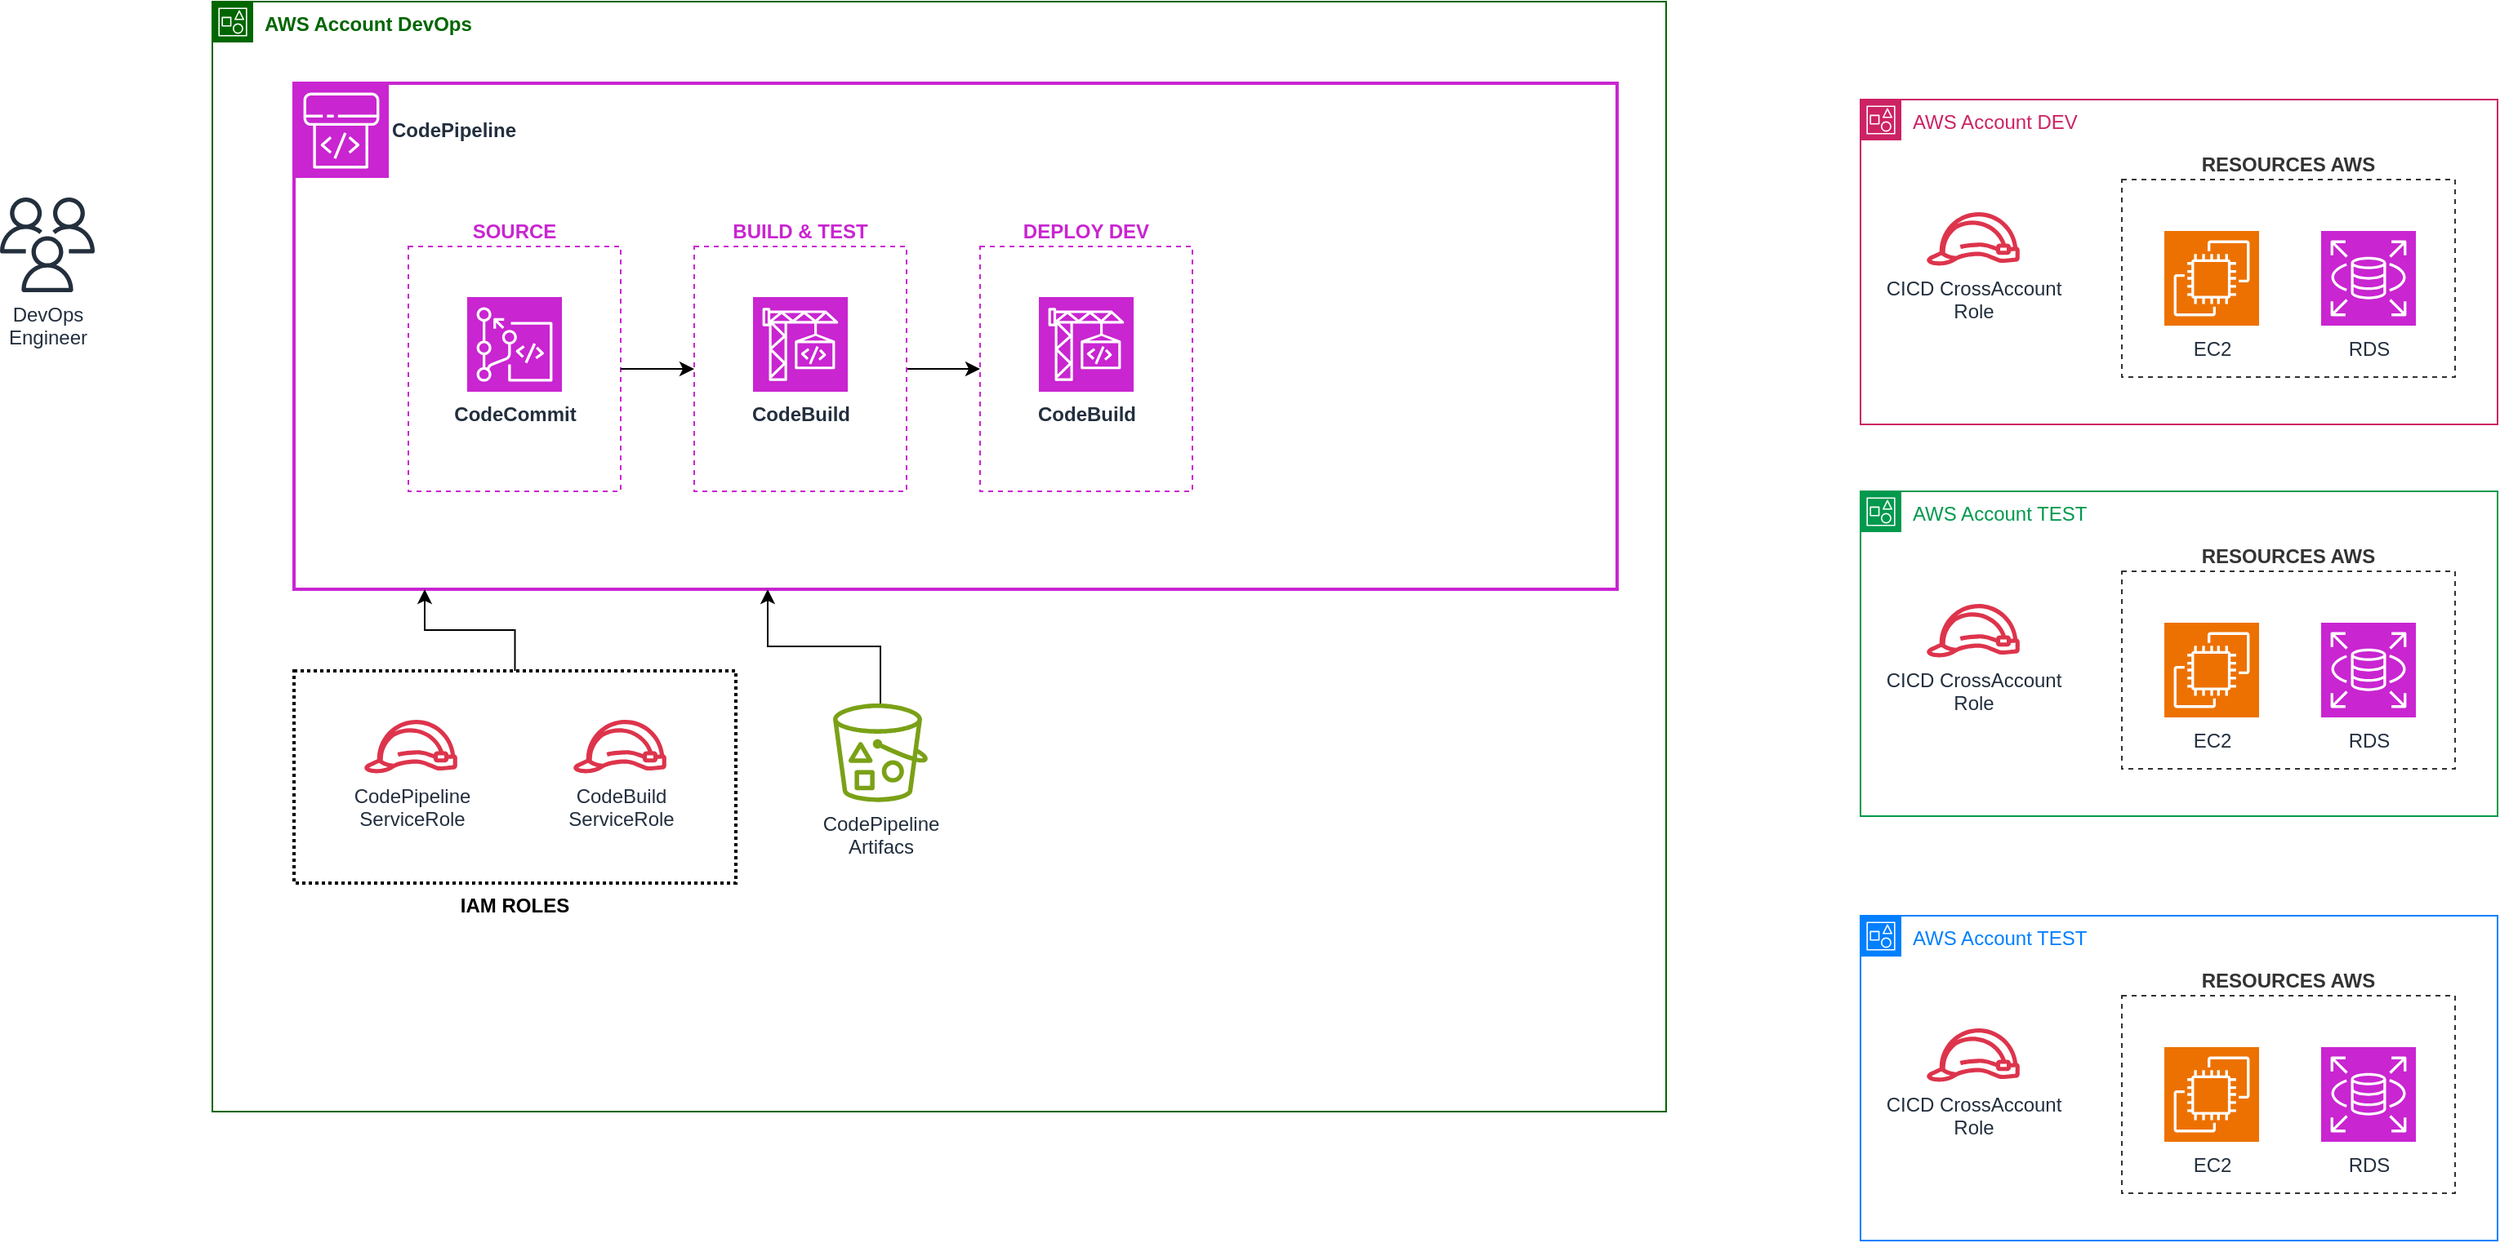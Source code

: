 <mxfile version="22.1.7" type="github">
  <diagram id="Ht1M8jgEwFfnCIfOTk4-" name="Page-1">
    <mxGraphModel dx="1272" dy="753" grid="0" gridSize="10" guides="1" tooltips="1" connect="1" arrows="1" fold="1" page="1" pageScale="1" pageWidth="1169" pageHeight="827" math="0" shadow="0">
      <root>
        <mxCell id="0" />
        <mxCell id="1" parent="0" />
        <mxCell id="bBEaQ5eF0XYPvnPeb59N-3" value="&lt;font color=&quot;#006600&quot;&gt;AWS Account DevOps&lt;/font&gt;" style="points=[[0,0],[0.25,0],[0.5,0],[0.75,0],[1,0],[1,0.25],[1,0.5],[1,0.75],[1,1],[0.75,1],[0.5,1],[0.25,1],[0,1],[0,0.75],[0,0.5],[0,0.25]];outlineConnect=0;gradientColor=none;html=1;whiteSpace=wrap;fontSize=12;fontStyle=1;container=1;pointerEvents=0;collapsible=0;recursiveResize=0;shape=mxgraph.aws4.group;grIcon=mxgraph.aws4.group_account;strokeColor=#006600;fillColor=none;verticalAlign=top;align=left;spacingLeft=30;fontColor=#CD2264;dashed=0;" vertex="1" parent="1">
          <mxGeometry x="160" y="370" width="890" height="680" as="geometry" />
        </mxCell>
        <mxCell id="bBEaQ5eF0XYPvnPeb59N-15" value="" style="rounded=1;arcSize=0;fillColor=none;gradientColor=none;strokeWidth=2;strokeColor=#C925D1;" vertex="1" parent="bBEaQ5eF0XYPvnPeb59N-3">
          <mxGeometry x="50" y="50" width="810" height="310" as="geometry" />
        </mxCell>
        <mxCell id="bBEaQ5eF0XYPvnPeb59N-22" value="CodePipeline" style="sketch=0;points=[[0,0,0],[0.25,0,0],[0.5,0,0],[0.75,0,0],[1,0,0],[0,1,0],[0.25,1,0],[0.5,1,0],[0.75,1,0],[1,1,0],[0,0.25,0],[0,0.5,0],[0,0.75,0],[1,0.25,0],[1,0.5,0],[1,0.75,0]];outlineConnect=0;fontColor=#232F3E;fillColor=#C925D1;strokeColor=#ffffff;dashed=0;verticalLabelPosition=middle;verticalAlign=middle;align=left;html=1;fontSize=12;fontStyle=1;aspect=fixed;shape=mxgraph.aws4.resourceIcon;resIcon=mxgraph.aws4.codepipeline;labelPosition=right;" vertex="1" parent="bBEaQ5eF0XYPvnPeb59N-3">
          <mxGeometry x="50" y="50" width="58" height="58" as="geometry" />
        </mxCell>
        <mxCell id="bBEaQ5eF0XYPvnPeb59N-42" value="" style="group" vertex="1" connectable="0" parent="bBEaQ5eF0XYPvnPeb59N-3">
          <mxGeometry x="120" y="150" width="130" height="150" as="geometry" />
        </mxCell>
        <mxCell id="bBEaQ5eF0XYPvnPeb59N-18" value="SOURCE" style="rounded=1;arcSize=0;dashed=1;fillColor=none;gradientColor=none;strokeWidth=1;strokeColor=#C925D1;labelPosition=center;verticalLabelPosition=top;align=center;verticalAlign=bottom;fontStyle=1;fontColor=#C925D1;" vertex="1" parent="bBEaQ5eF0XYPvnPeb59N-42">
          <mxGeometry width="130" height="150" as="geometry" />
        </mxCell>
        <mxCell id="bBEaQ5eF0XYPvnPeb59N-9" value="CodeCommit" style="sketch=0;points=[[0,0,0],[0.25,0,0],[0.5,0,0],[0.75,0,0],[1,0,0],[0,1,0],[0.25,1,0],[0.5,1,0],[0.75,1,0],[1,1,0],[0,0.25,0],[0,0.5,0],[0,0.75,0],[1,0.25,0],[1,0.5,0],[1,0.75,0]];outlineConnect=0;fontColor=#232F3E;fillColor=#C925D1;strokeColor=#ffffff;dashed=0;verticalLabelPosition=bottom;verticalAlign=top;align=center;html=1;fontSize=12;fontStyle=1;aspect=fixed;shape=mxgraph.aws4.resourceIcon;resIcon=mxgraph.aws4.codecommit;" vertex="1" parent="bBEaQ5eF0XYPvnPeb59N-42">
          <mxGeometry x="36" y="31" width="58" height="58" as="geometry" />
        </mxCell>
        <mxCell id="bBEaQ5eF0XYPvnPeb59N-20" style="edgeStyle=orthogonalEdgeStyle;rounded=0;orthogonalLoop=1;jettySize=auto;html=1;exitX=0.5;exitY=1;exitDx=0;exitDy=0;" edge="1" parent="bBEaQ5eF0XYPvnPeb59N-42" source="bBEaQ5eF0XYPvnPeb59N-18" target="bBEaQ5eF0XYPvnPeb59N-18">
          <mxGeometry relative="1" as="geometry" />
        </mxCell>
        <mxCell id="bBEaQ5eF0XYPvnPeb59N-44" style="edgeStyle=orthogonalEdgeStyle;rounded=0;orthogonalLoop=1;jettySize=auto;html=1;exitX=1;exitY=0.5;exitDx=0;exitDy=0;entryX=0;entryY=0.5;entryDx=0;entryDy=0;" edge="1" parent="bBEaQ5eF0XYPvnPeb59N-3" source="bBEaQ5eF0XYPvnPeb59N-21" target="bBEaQ5eF0XYPvnPeb59N-24">
          <mxGeometry relative="1" as="geometry" />
        </mxCell>
        <mxCell id="bBEaQ5eF0XYPvnPeb59N-21" value="BUILD &amp; TEST" style="rounded=1;arcSize=0;dashed=1;fillColor=none;gradientColor=none;strokeWidth=1;strokeColor=#C925D1;labelPosition=center;verticalLabelPosition=top;align=center;verticalAlign=bottom;fontStyle=1;fontColor=#C925D1;" vertex="1" parent="bBEaQ5eF0XYPvnPeb59N-3">
          <mxGeometry x="295" y="150" width="130" height="150" as="geometry" />
        </mxCell>
        <mxCell id="bBEaQ5eF0XYPvnPeb59N-8" value="CodeBuild" style="sketch=0;points=[[0,0,0],[0.25,0,0],[0.5,0,0],[0.75,0,0],[1,0,0],[0,1,0],[0.25,1,0],[0.5,1,0],[0.75,1,0],[1,1,0],[0,0.25,0],[0,0.5,0],[0,0.75,0],[1,0.25,0],[1,0.5,0],[1,0.75,0]];outlineConnect=0;fontColor=#232F3E;fillColor=#C925D1;strokeColor=#ffffff;dashed=0;verticalLabelPosition=bottom;verticalAlign=top;align=center;html=1;fontSize=12;fontStyle=1;aspect=fixed;shape=mxgraph.aws4.resourceIcon;resIcon=mxgraph.aws4.codebuild;" vertex="1" parent="bBEaQ5eF0XYPvnPeb59N-3">
          <mxGeometry x="331" y="181" width="58" height="58" as="geometry" />
        </mxCell>
        <mxCell id="bBEaQ5eF0XYPvnPeb59N-43" style="edgeStyle=orthogonalEdgeStyle;rounded=0;orthogonalLoop=1;jettySize=auto;html=1;exitX=1;exitY=0.5;exitDx=0;exitDy=0;entryX=0;entryY=0.5;entryDx=0;entryDy=0;" edge="1" parent="bBEaQ5eF0XYPvnPeb59N-3" source="bBEaQ5eF0XYPvnPeb59N-18" target="bBEaQ5eF0XYPvnPeb59N-21">
          <mxGeometry relative="1" as="geometry" />
        </mxCell>
        <mxCell id="bBEaQ5eF0XYPvnPeb59N-24" value="DEPLOY DEV" style="rounded=1;arcSize=0;dashed=1;fillColor=none;gradientColor=none;strokeWidth=1;strokeColor=#C925D1;labelPosition=center;verticalLabelPosition=top;align=center;verticalAlign=bottom;fontStyle=1;fontColor=#C925D1;" vertex="1" parent="bBEaQ5eF0XYPvnPeb59N-3">
          <mxGeometry x="470" y="150" width="130" height="150" as="geometry" />
        </mxCell>
        <mxCell id="bBEaQ5eF0XYPvnPeb59N-25" value="CodeBuild" style="sketch=0;points=[[0,0,0],[0.25,0,0],[0.5,0,0],[0.75,0,0],[1,0,0],[0,1,0],[0.25,1,0],[0.5,1,0],[0.75,1,0],[1,1,0],[0,0.25,0],[0,0.5,0],[0,0.75,0],[1,0.25,0],[1,0.5,0],[1,0.75,0]];outlineConnect=0;fontColor=#232F3E;fillColor=#C925D1;strokeColor=#ffffff;dashed=0;verticalLabelPosition=bottom;verticalAlign=top;align=center;html=1;fontSize=12;fontStyle=1;aspect=fixed;shape=mxgraph.aws4.resourceIcon;resIcon=mxgraph.aws4.codebuild;" vertex="1" parent="bBEaQ5eF0XYPvnPeb59N-3">
          <mxGeometry x="506" y="181" width="58" height="58" as="geometry" />
        </mxCell>
        <mxCell id="bBEaQ5eF0XYPvnPeb59N-45" value="" style="group" vertex="1" connectable="0" parent="bBEaQ5eF0XYPvnPeb59N-3">
          <mxGeometry x="50" y="410" width="270.5" height="130" as="geometry" />
        </mxCell>
        <mxCell id="bBEaQ5eF0XYPvnPeb59N-27" value="IAM ROLES" style="rounded=1;arcSize=0;dashed=1;fillColor=none;gradientColor=none;dashPattern=1 1;strokeWidth=2;labelPosition=center;verticalLabelPosition=bottom;align=center;verticalAlign=top;fontStyle=1" vertex="1" parent="bBEaQ5eF0XYPvnPeb59N-45">
          <mxGeometry width="270.5" height="130" as="geometry" />
        </mxCell>
        <mxCell id="bBEaQ5eF0XYPvnPeb59N-12" value="CodePipeline&lt;br&gt;ServiceRole" style="sketch=0;outlineConnect=0;fontColor=#232F3E;gradientColor=none;fillColor=#DD344C;strokeColor=none;dashed=0;verticalLabelPosition=bottom;verticalAlign=top;align=center;html=1;fontSize=12;fontStyle=0;aspect=fixed;pointerEvents=1;shape=mxgraph.aws4.role;" vertex="1" parent="bBEaQ5eF0XYPvnPeb59N-45">
          <mxGeometry x="42.5" y="30" width="58" height="32.72" as="geometry" />
        </mxCell>
        <mxCell id="bBEaQ5eF0XYPvnPeb59N-13" value="CodeBuild&lt;br&gt;ServiceRole" style="sketch=0;outlineConnect=0;fontColor=#232F3E;gradientColor=none;fillColor=#DD344C;strokeColor=none;dashed=0;verticalLabelPosition=bottom;verticalAlign=top;align=center;html=1;fontSize=12;fontStyle=0;aspect=fixed;pointerEvents=1;shape=mxgraph.aws4.role;" vertex="1" parent="bBEaQ5eF0XYPvnPeb59N-45">
          <mxGeometry x="170.5" y="30.0" width="58" height="32.72" as="geometry" />
        </mxCell>
        <mxCell id="bBEaQ5eF0XYPvnPeb59N-46" style="edgeStyle=orthogonalEdgeStyle;rounded=0;orthogonalLoop=1;jettySize=auto;html=1;" edge="1" parent="bBEaQ5eF0XYPvnPeb59N-3" source="bBEaQ5eF0XYPvnPeb59N-27" target="bBEaQ5eF0XYPvnPeb59N-15">
          <mxGeometry relative="1" as="geometry">
            <Array as="points">
              <mxPoint x="185" y="385" />
              <mxPoint x="130" y="385" />
            </Array>
          </mxGeometry>
        </mxCell>
        <mxCell id="bBEaQ5eF0XYPvnPeb59N-6" value="CodePipeline&lt;br&gt;Artifacs" style="sketch=0;outlineConnect=0;fontColor=#232F3E;gradientColor=none;fillColor=#7AA116;strokeColor=none;dashed=0;verticalLabelPosition=bottom;verticalAlign=top;align=center;html=1;fontSize=12;fontStyle=0;aspect=fixed;pointerEvents=1;shape=mxgraph.aws4.bucket_with_objects;" vertex="1" parent="bBEaQ5eF0XYPvnPeb59N-3">
          <mxGeometry x="380" y="430" width="58" height="60.32" as="geometry" />
        </mxCell>
        <mxCell id="bBEaQ5eF0XYPvnPeb59N-47" style="edgeStyle=orthogonalEdgeStyle;rounded=0;orthogonalLoop=1;jettySize=auto;html=1;entryX=0.358;entryY=1;entryDx=0;entryDy=0;entryPerimeter=0;" edge="1" parent="bBEaQ5eF0XYPvnPeb59N-3" source="bBEaQ5eF0XYPvnPeb59N-6" target="bBEaQ5eF0XYPvnPeb59N-15">
          <mxGeometry relative="1" as="geometry" />
        </mxCell>
        <mxCell id="bBEaQ5eF0XYPvnPeb59N-4" value="DevOps&lt;br&gt;Engineer" style="sketch=0;outlineConnect=0;fontColor=#232F3E;gradientColor=none;fillColor=#232F3D;strokeColor=none;dashed=0;verticalLabelPosition=bottom;verticalAlign=top;align=center;html=1;fontSize=12;fontStyle=0;aspect=fixed;pointerEvents=1;shape=mxgraph.aws4.users;" vertex="1" parent="1">
          <mxGeometry x="30" y="490" width="58" height="58" as="geometry" />
        </mxCell>
        <mxCell id="bBEaQ5eF0XYPvnPeb59N-34" value="AWS Account DEV" style="points=[[0,0],[0.25,0],[0.5,0],[0.75,0],[1,0],[1,0.25],[1,0.5],[1,0.75],[1,1],[0.75,1],[0.5,1],[0.25,1],[0,1],[0,0.75],[0,0.5],[0,0.25]];outlineConnect=0;gradientColor=none;html=1;whiteSpace=wrap;fontSize=12;fontStyle=0;container=1;pointerEvents=0;collapsible=0;recursiveResize=0;shape=mxgraph.aws4.group;grIcon=mxgraph.aws4.group_account;strokeColor=#CD2264;fillColor=none;verticalAlign=top;align=left;spacingLeft=30;fontColor=#CD2264;dashed=0;" vertex="1" parent="1">
          <mxGeometry x="1169" y="430" width="390" height="199" as="geometry" />
        </mxCell>
        <mxCell id="bBEaQ5eF0XYPvnPeb59N-36" value="CICD CrossAccount&lt;br&gt;Role" style="sketch=0;outlineConnect=0;fontColor=#232F3E;gradientColor=none;fillColor=#DD344C;strokeColor=none;dashed=0;verticalLabelPosition=bottom;verticalAlign=top;align=center;html=1;fontSize=12;fontStyle=0;aspect=fixed;pointerEvents=1;shape=mxgraph.aws4.role;" vertex="1" parent="bBEaQ5eF0XYPvnPeb59N-34">
          <mxGeometry x="40" y="69" width="58" height="32.72" as="geometry" />
        </mxCell>
        <mxCell id="bBEaQ5eF0XYPvnPeb59N-40" value="" style="group" vertex="1" connectable="0" parent="bBEaQ5eF0XYPvnPeb59N-34">
          <mxGeometry x="160" y="49" width="204" height="121" as="geometry" />
        </mxCell>
        <mxCell id="bBEaQ5eF0XYPvnPeb59N-39" value="RESOURCES AWS" style="rounded=1;arcSize=0;dashed=1;fillColor=none;gradientColor=none;strokeWidth=1;strokeColor=#333333;labelPosition=center;verticalLabelPosition=top;align=center;verticalAlign=bottom;fontStyle=1;fontColor=#333333;" vertex="1" parent="bBEaQ5eF0XYPvnPeb59N-40">
          <mxGeometry width="204" height="121" as="geometry" />
        </mxCell>
        <mxCell id="bBEaQ5eF0XYPvnPeb59N-37" value="EC2" style="sketch=0;points=[[0,0,0],[0.25,0,0],[0.5,0,0],[0.75,0,0],[1,0,0],[0,1,0],[0.25,1,0],[0.5,1,0],[0.75,1,0],[1,1,0],[0,0.25,0],[0,0.5,0],[0,0.75,0],[1,0.25,0],[1,0.5,0],[1,0.75,0]];outlineConnect=0;fontColor=#232F3E;fillColor=#ED7100;strokeColor=#ffffff;dashed=0;verticalLabelPosition=bottom;verticalAlign=top;align=center;html=1;fontSize=12;fontStyle=0;aspect=fixed;shape=mxgraph.aws4.resourceIcon;resIcon=mxgraph.aws4.ec2;" vertex="1" parent="bBEaQ5eF0XYPvnPeb59N-40">
          <mxGeometry x="26" y="31.5" width="58" height="58" as="geometry" />
        </mxCell>
        <mxCell id="bBEaQ5eF0XYPvnPeb59N-38" value="RDS" style="sketch=0;points=[[0,0,0],[0.25,0,0],[0.5,0,0],[0.75,0,0],[1,0,0],[0,1,0],[0.25,1,0],[0.5,1,0],[0.75,1,0],[1,1,0],[0,0.25,0],[0,0.5,0],[0,0.75,0],[1,0.25,0],[1,0.5,0],[1,0.75,0]];outlineConnect=0;fontColor=#232F3E;fillColor=#C925D1;strokeColor=#ffffff;dashed=0;verticalLabelPosition=bottom;verticalAlign=top;align=center;html=1;fontSize=12;fontStyle=0;aspect=fixed;shape=mxgraph.aws4.resourceIcon;resIcon=mxgraph.aws4.rds;" vertex="1" parent="bBEaQ5eF0XYPvnPeb59N-40">
          <mxGeometry x="122" y="31.5" width="58" height="58" as="geometry" />
        </mxCell>
        <mxCell id="bBEaQ5eF0XYPvnPeb59N-48" value="AWS Account TEST" style="points=[[0,0],[0.25,0],[0.5,0],[0.75,0],[1,0],[1,0.25],[1,0.5],[1,0.75],[1,1],[0.75,1],[0.5,1],[0.25,1],[0,1],[0,0.75],[0,0.5],[0,0.25]];outlineConnect=0;gradientColor=none;html=1;whiteSpace=wrap;fontSize=12;fontStyle=0;container=1;pointerEvents=0;collapsible=0;recursiveResize=0;shape=mxgraph.aws4.group;grIcon=mxgraph.aws4.group_account;strokeColor=#00994D;fillColor=none;verticalAlign=top;align=left;spacingLeft=30;fontColor=#00994D;dashed=0;" vertex="1" parent="1">
          <mxGeometry x="1169" y="670" width="390" height="199" as="geometry" />
        </mxCell>
        <mxCell id="bBEaQ5eF0XYPvnPeb59N-49" value="CICD CrossAccount&lt;br&gt;Role" style="sketch=0;outlineConnect=0;fontColor=#232F3E;gradientColor=none;fillColor=#DD344C;strokeColor=none;dashed=0;verticalLabelPosition=bottom;verticalAlign=top;align=center;html=1;fontSize=12;fontStyle=0;aspect=fixed;pointerEvents=1;shape=mxgraph.aws4.role;" vertex="1" parent="bBEaQ5eF0XYPvnPeb59N-48">
          <mxGeometry x="40" y="69" width="58" height="32.72" as="geometry" />
        </mxCell>
        <mxCell id="bBEaQ5eF0XYPvnPeb59N-50" value="" style="group" vertex="1" connectable="0" parent="bBEaQ5eF0XYPvnPeb59N-48">
          <mxGeometry x="160" y="49" width="204" height="121" as="geometry" />
        </mxCell>
        <mxCell id="bBEaQ5eF0XYPvnPeb59N-51" value="RESOURCES AWS" style="rounded=1;arcSize=0;dashed=1;fillColor=none;gradientColor=none;strokeWidth=1;strokeColor=#333333;labelPosition=center;verticalLabelPosition=top;align=center;verticalAlign=bottom;fontStyle=1;fontColor=#333333;" vertex="1" parent="bBEaQ5eF0XYPvnPeb59N-50">
          <mxGeometry width="204" height="121" as="geometry" />
        </mxCell>
        <mxCell id="bBEaQ5eF0XYPvnPeb59N-52" value="EC2" style="sketch=0;points=[[0,0,0],[0.25,0,0],[0.5,0,0],[0.75,0,0],[1,0,0],[0,1,0],[0.25,1,0],[0.5,1,0],[0.75,1,0],[1,1,0],[0,0.25,0],[0,0.5,0],[0,0.75,0],[1,0.25,0],[1,0.5,0],[1,0.75,0]];outlineConnect=0;fontColor=#232F3E;fillColor=#ED7100;strokeColor=#ffffff;dashed=0;verticalLabelPosition=bottom;verticalAlign=top;align=center;html=1;fontSize=12;fontStyle=0;aspect=fixed;shape=mxgraph.aws4.resourceIcon;resIcon=mxgraph.aws4.ec2;" vertex="1" parent="bBEaQ5eF0XYPvnPeb59N-50">
          <mxGeometry x="26" y="31.5" width="58" height="58" as="geometry" />
        </mxCell>
        <mxCell id="bBEaQ5eF0XYPvnPeb59N-53" value="RDS" style="sketch=0;points=[[0,0,0],[0.25,0,0],[0.5,0,0],[0.75,0,0],[1,0,0],[0,1,0],[0.25,1,0],[0.5,1,0],[0.75,1,0],[1,1,0],[0,0.25,0],[0,0.5,0],[0,0.75,0],[1,0.25,0],[1,0.5,0],[1,0.75,0]];outlineConnect=0;fontColor=#232F3E;fillColor=#C925D1;strokeColor=#ffffff;dashed=0;verticalLabelPosition=bottom;verticalAlign=top;align=center;html=1;fontSize=12;fontStyle=0;aspect=fixed;shape=mxgraph.aws4.resourceIcon;resIcon=mxgraph.aws4.rds;" vertex="1" parent="bBEaQ5eF0XYPvnPeb59N-50">
          <mxGeometry x="122" y="31.5" width="58" height="58" as="geometry" />
        </mxCell>
        <mxCell id="bBEaQ5eF0XYPvnPeb59N-54" value="AWS Account TEST" style="points=[[0,0],[0.25,0],[0.5,0],[0.75,0],[1,0],[1,0.25],[1,0.5],[1,0.75],[1,1],[0.75,1],[0.5,1],[0.25,1],[0,1],[0,0.75],[0,0.5],[0,0.25]];outlineConnect=0;gradientColor=none;html=1;whiteSpace=wrap;fontSize=12;fontStyle=0;container=1;pointerEvents=0;collapsible=0;recursiveResize=0;shape=mxgraph.aws4.group;grIcon=mxgraph.aws4.group_account;strokeColor=#007FFF;fillColor=none;verticalAlign=top;align=left;spacingLeft=30;fontColor=#007FFF;dashed=0;" vertex="1" parent="1">
          <mxGeometry x="1169" y="930" width="390" height="199" as="geometry" />
        </mxCell>
        <mxCell id="bBEaQ5eF0XYPvnPeb59N-55" value="CICD CrossAccount&lt;br&gt;Role" style="sketch=0;outlineConnect=0;fontColor=#232F3E;gradientColor=none;fillColor=#DD344C;strokeColor=none;dashed=0;verticalLabelPosition=bottom;verticalAlign=top;align=center;html=1;fontSize=12;fontStyle=0;aspect=fixed;pointerEvents=1;shape=mxgraph.aws4.role;" vertex="1" parent="bBEaQ5eF0XYPvnPeb59N-54">
          <mxGeometry x="40" y="69" width="58" height="32.72" as="geometry" />
        </mxCell>
        <mxCell id="bBEaQ5eF0XYPvnPeb59N-56" value="" style="group" vertex="1" connectable="0" parent="bBEaQ5eF0XYPvnPeb59N-54">
          <mxGeometry x="160" y="49" width="204" height="121" as="geometry" />
        </mxCell>
        <mxCell id="bBEaQ5eF0XYPvnPeb59N-57" value="RESOURCES AWS" style="rounded=1;arcSize=0;dashed=1;fillColor=none;gradientColor=none;strokeWidth=1;strokeColor=#333333;labelPosition=center;verticalLabelPosition=top;align=center;verticalAlign=bottom;fontStyle=1;fontColor=#333333;" vertex="1" parent="bBEaQ5eF0XYPvnPeb59N-56">
          <mxGeometry width="204" height="121" as="geometry" />
        </mxCell>
        <mxCell id="bBEaQ5eF0XYPvnPeb59N-58" value="EC2" style="sketch=0;points=[[0,0,0],[0.25,0,0],[0.5,0,0],[0.75,0,0],[1,0,0],[0,1,0],[0.25,1,0],[0.5,1,0],[0.75,1,0],[1,1,0],[0,0.25,0],[0,0.5,0],[0,0.75,0],[1,0.25,0],[1,0.5,0],[1,0.75,0]];outlineConnect=0;fontColor=#232F3E;fillColor=#ED7100;strokeColor=#ffffff;dashed=0;verticalLabelPosition=bottom;verticalAlign=top;align=center;html=1;fontSize=12;fontStyle=0;aspect=fixed;shape=mxgraph.aws4.resourceIcon;resIcon=mxgraph.aws4.ec2;" vertex="1" parent="bBEaQ5eF0XYPvnPeb59N-56">
          <mxGeometry x="26" y="31.5" width="58" height="58" as="geometry" />
        </mxCell>
        <mxCell id="bBEaQ5eF0XYPvnPeb59N-59" value="RDS" style="sketch=0;points=[[0,0,0],[0.25,0,0],[0.5,0,0],[0.75,0,0],[1,0,0],[0,1,0],[0.25,1,0],[0.5,1,0],[0.75,1,0],[1,1,0],[0,0.25,0],[0,0.5,0],[0,0.75,0],[1,0.25,0],[1,0.5,0],[1,0.75,0]];outlineConnect=0;fontColor=#232F3E;fillColor=#C925D1;strokeColor=#ffffff;dashed=0;verticalLabelPosition=bottom;verticalAlign=top;align=center;html=1;fontSize=12;fontStyle=0;aspect=fixed;shape=mxgraph.aws4.resourceIcon;resIcon=mxgraph.aws4.rds;" vertex="1" parent="bBEaQ5eF0XYPvnPeb59N-56">
          <mxGeometry x="122" y="31.5" width="58" height="58" as="geometry" />
        </mxCell>
      </root>
    </mxGraphModel>
  </diagram>
</mxfile>
